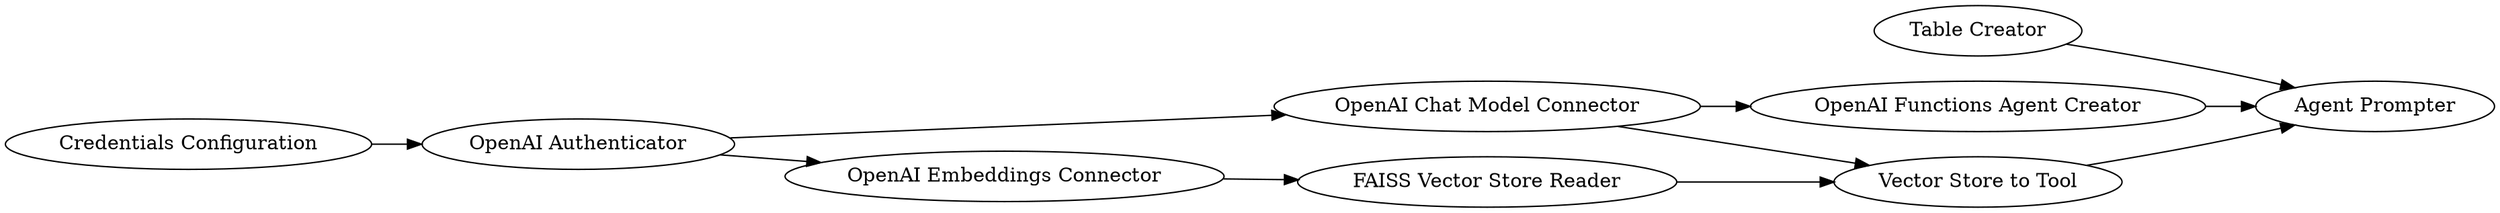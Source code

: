 digraph {
	"8960835079483337563_181" [label="OpenAI Chat Model Connector"]
	"8960835079483337563_182" [label="OpenAI Embeddings Connector"]
	"8960835079483337563_184" [label="Agent Prompter"]
	"8960835079483337563_183" [label="OpenAI Functions Agent Creator"]
	"8960835079483337563_82" [label="Credentials Configuration"]
	"8960835079483337563_179" [label="Table Creator"]
	"8960835079483337563_185" [label="Vector Store to Tool"]
	"8960835079483337563_186" [label="FAISS Vector Store Reader"]
	"8960835079483337563_180" [label="OpenAI Authenticator"]
	"8960835079483337563_186" -> "8960835079483337563_185"
	"8960835079483337563_82" -> "8960835079483337563_180"
	"8960835079483337563_181" -> "8960835079483337563_183"
	"8960835079483337563_183" -> "8960835079483337563_184"
	"8960835079483337563_185" -> "8960835079483337563_184"
	"8960835079483337563_180" -> "8960835079483337563_181"
	"8960835079483337563_181" -> "8960835079483337563_185"
	"8960835079483337563_180" -> "8960835079483337563_182"
	"8960835079483337563_182" -> "8960835079483337563_186"
	"8960835079483337563_179" -> "8960835079483337563_184"
	rankdir=LR
}

